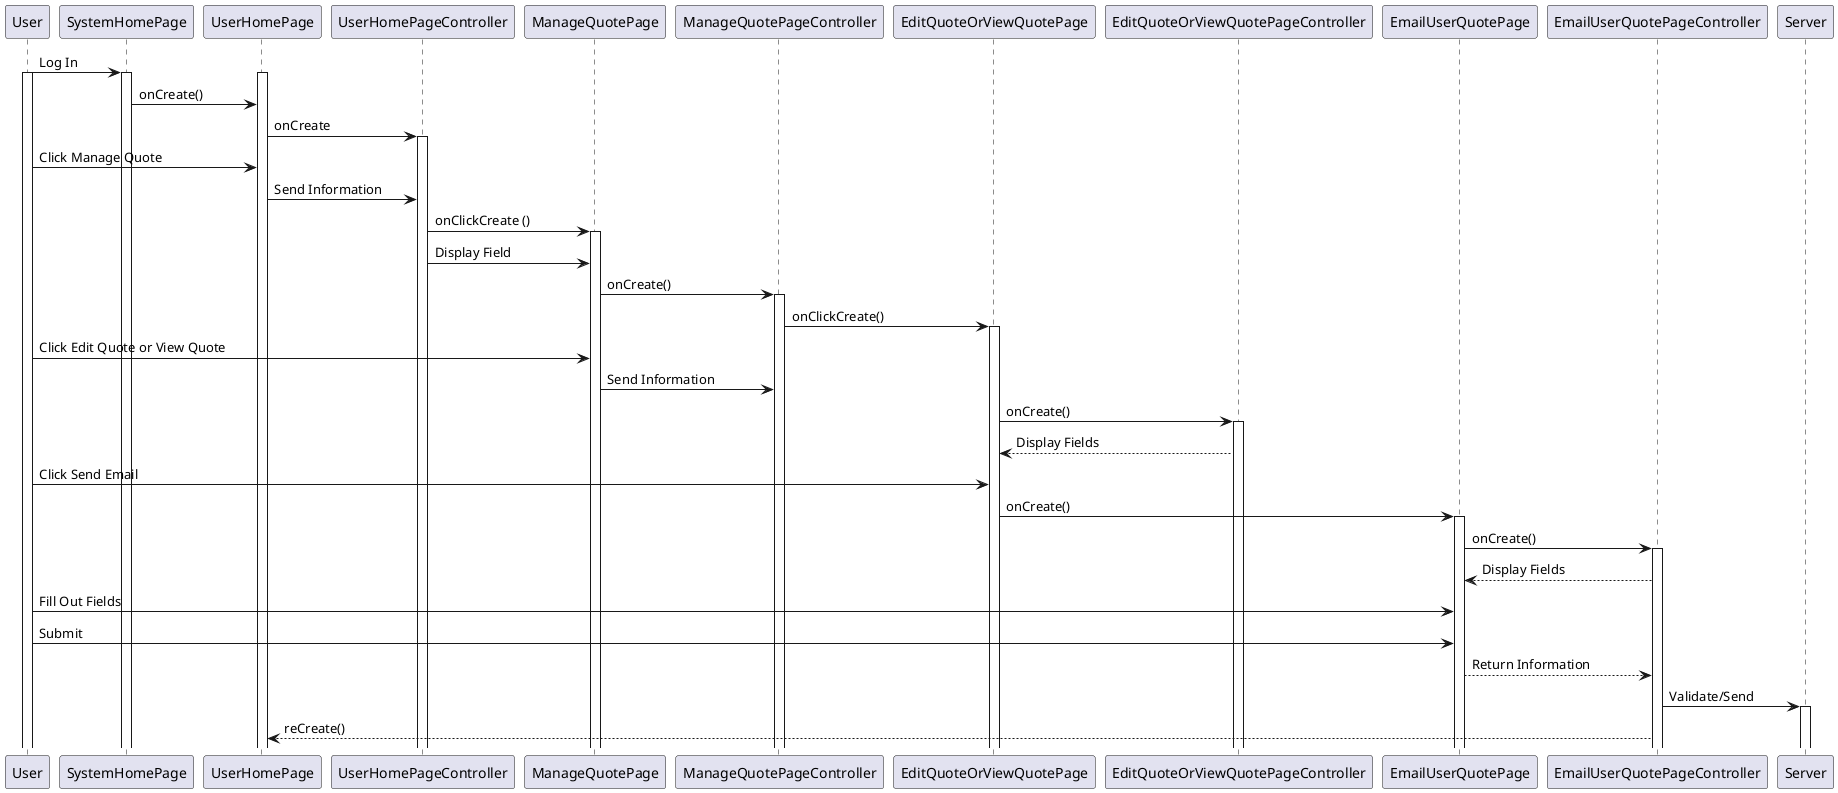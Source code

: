 @startuml
User -> SystemHomePage : Log In
activate User
activate SystemHomePage
activate UserHomePage
SystemHomePage -> UserHomePage  : onCreate()
UserHomePage -> UserHomePageController: onCreate
activate UserHomePageController
User -> UserHomePage : Click Manage Quote
UserHomePage -> UserHomePageController : Send Information
UserHomePageController -> ManageQuotePage : onClickCreate ()
activate ManageQuotePage
UserHomePageController -> ManageQuotePage : Display Field
ManageQuotePage -> ManageQuotePageController : onCreate()
activate ManageQuotePageController
ManageQuotePageController -> EditQuoteOrViewQuotePage : onClickCreate()
activate EditQuoteOrViewQuotePage
User -> ManageQuotePage: Click Edit Quote or View Quote
ManageQuotePage -> ManageQuotePageController : Send Information
EditQuoteOrViewQuotePage -> EditQuoteOrViewQuotePageController  : onCreate()
activate EditQuoteOrViewQuotePageController
EditQuoteOrViewQuotePageController --> EditQuoteOrViewQuotePage : Display Fields
User -> EditQuoteOrViewQuotePage : Click Send Email
EditQuoteOrViewQuotePage -> EmailUserQuotePage : onCreate()
activate EmailUserQuotePage
EmailUserQuotePage -> EmailUserQuotePageController : onCreate()
activate EmailUserQuotePageController
EmailUserQuotePageController --> EmailUserQuotePage : Display Fields
User -> EmailUserQuotePage : Fill Out Fields
User -> EmailUserQuotePage : Submit
EmailUserQuotePage --> EmailUserQuotePageController : Return Information
EmailUserQuotePageController -> Server : Validate/Send
activate Server
EmailUserQuotePageController  --> UserHomePage : reCreate()

@enduml